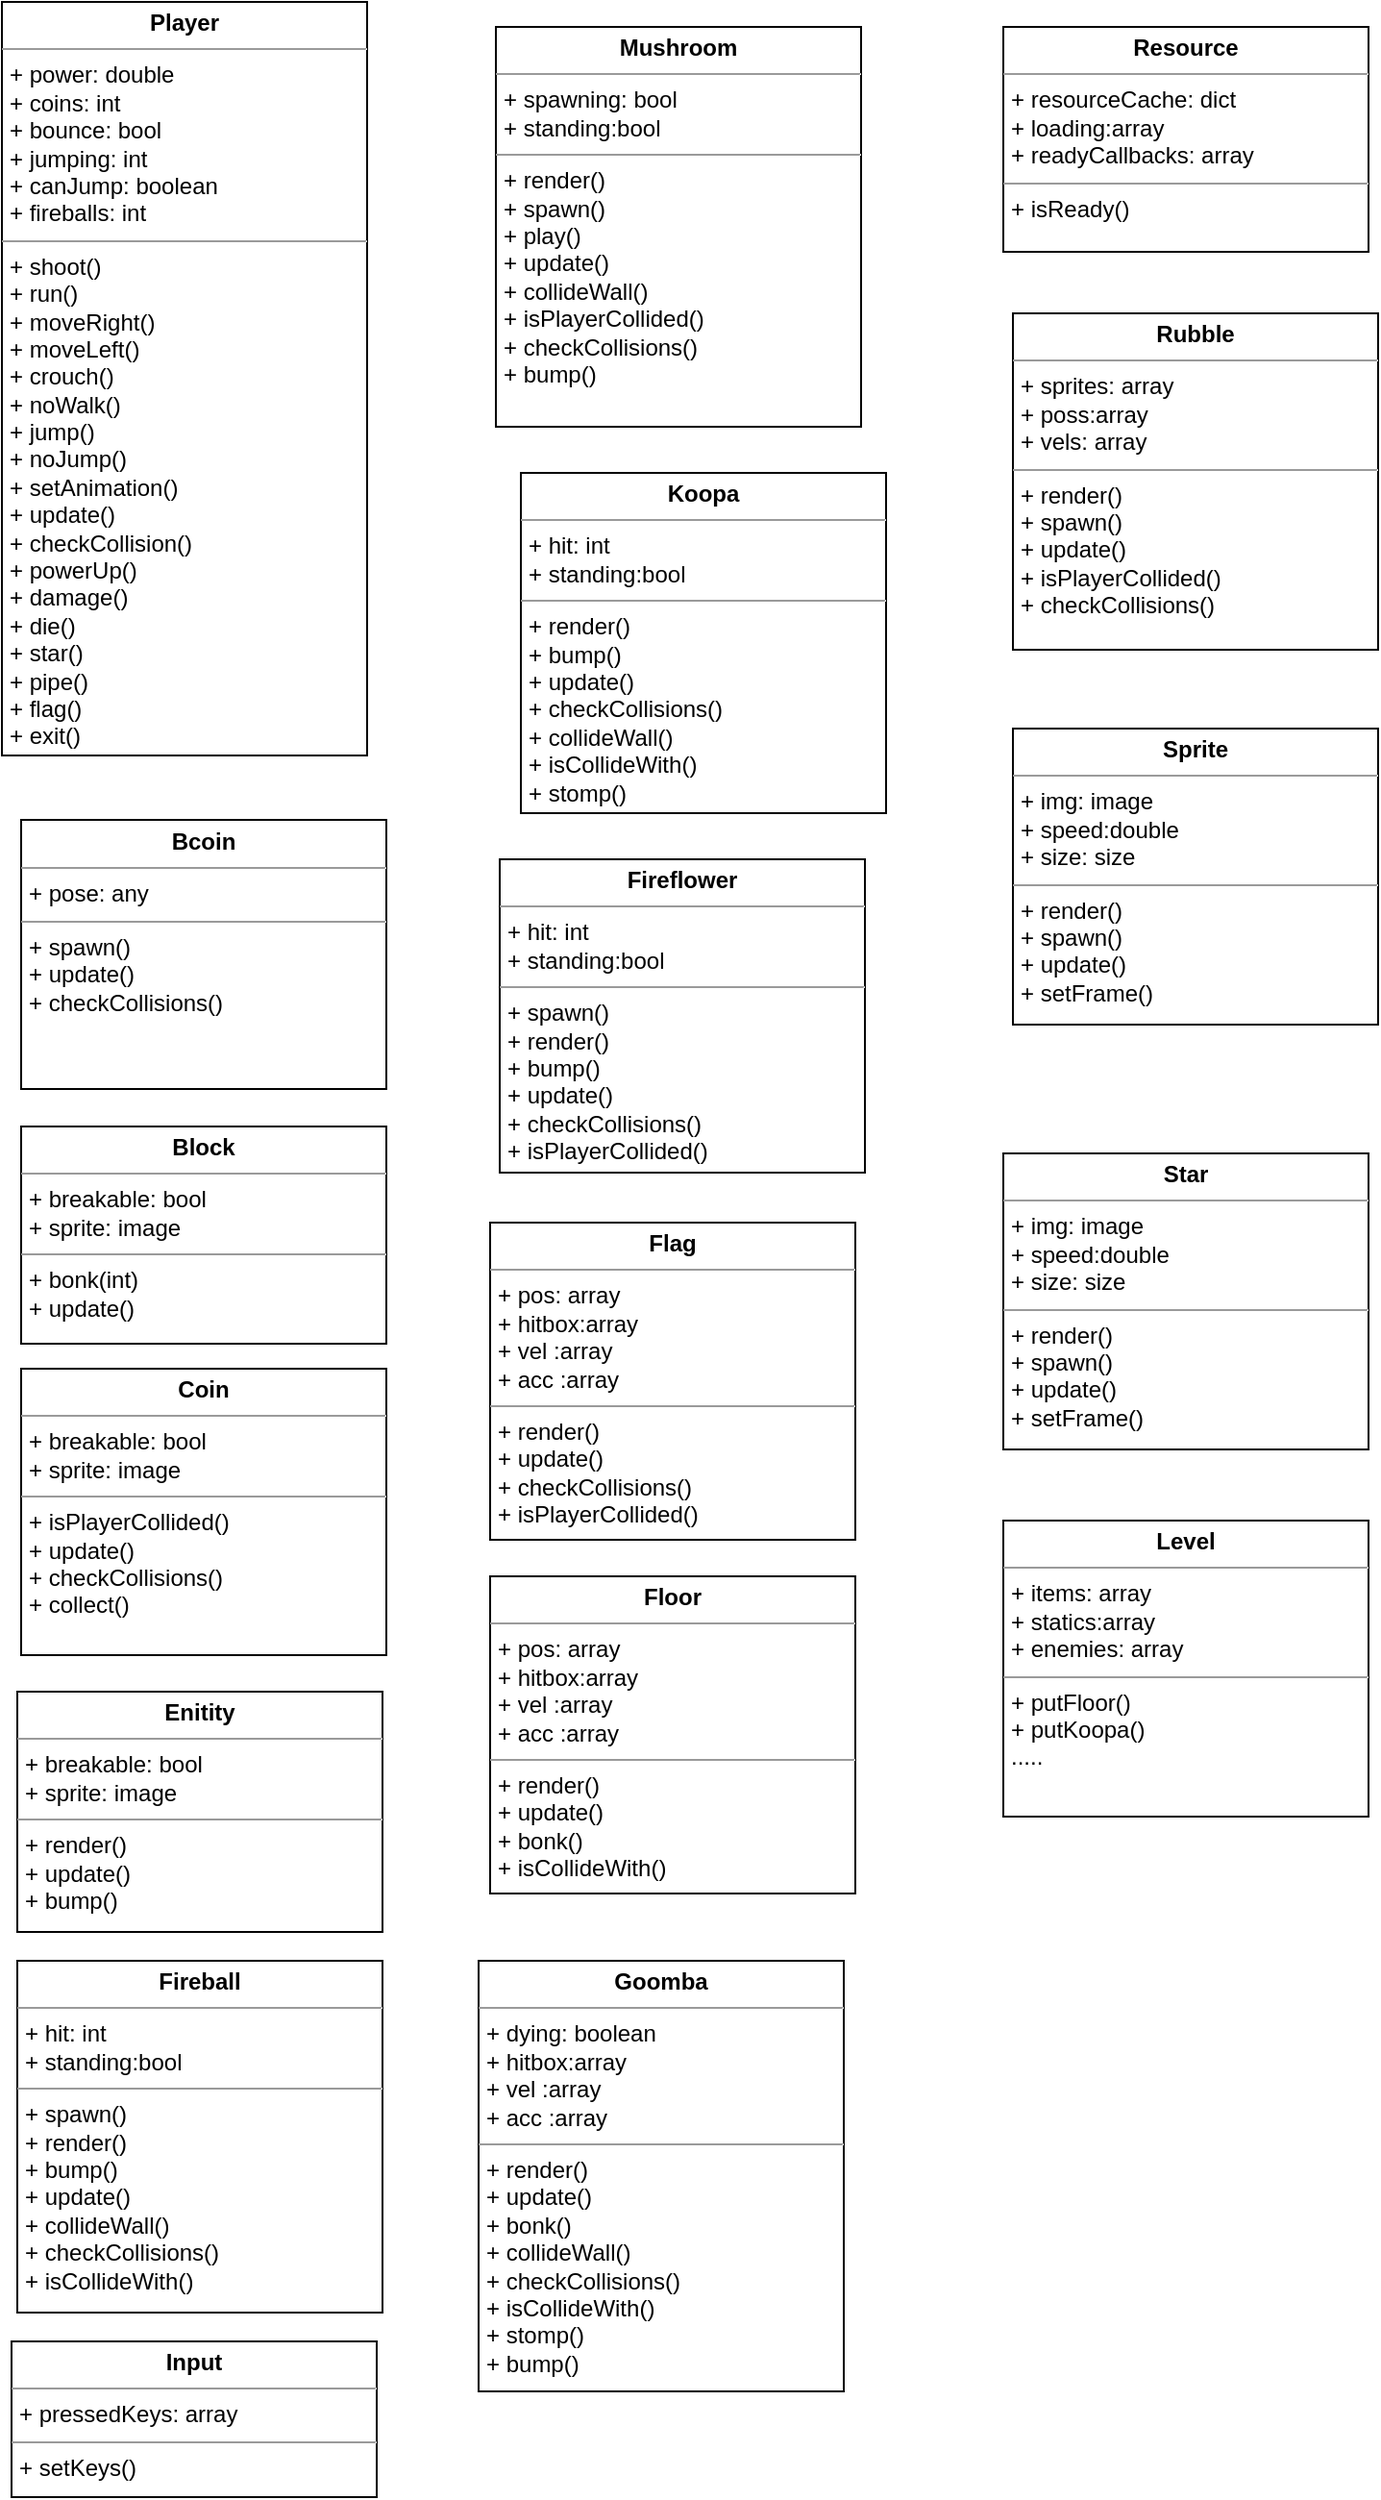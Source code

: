 <mxfile version="15.8.6" type="github">
  <diagram name="Page-1" id="c4acf3e9-155e-7222-9cf6-157b1a14988f">
    <mxGraphModel dx="458" dy="467" grid="0" gridSize="10" guides="1" tooltips="1" connect="1" arrows="1" fold="1" page="1" pageScale="1" pageWidth="850" pageHeight="1100" background="none" math="0" shadow="0">
      <root>
        <mxCell id="0" />
        <mxCell id="1" parent="0" />
        <mxCell id="5d2195bd80daf111-12" value="&lt;p style=&quot;margin: 0px ; margin-top: 4px ; text-align: center&quot;&gt;&lt;b&gt;Block&lt;/b&gt;&lt;/p&gt;&lt;hr size=&quot;1&quot;&gt;&lt;p style=&quot;margin: 0px ; margin-left: 4px&quot;&gt;+ breakable: bool&lt;br&gt;+ sprite: image&lt;/p&gt;&lt;hr size=&quot;1&quot;&gt;&lt;p style=&quot;margin: 0px ; margin-left: 4px&quot;&gt;+ bonk(int)&lt;br&gt;+ update()&lt;/p&gt;" style="verticalAlign=top;align=left;overflow=fill;fontSize=12;fontFamily=Helvetica;html=1;rounded=0;shadow=0;comic=0;labelBackgroundColor=none;strokeWidth=1" parent="1" vertex="1">
          <mxGeometry x="60" y="651" width="190" height="113" as="geometry" />
        </mxCell>
        <mxCell id="5d2195bd80daf111-18" value="&lt;p style=&quot;margin: 0px ; margin-top: 4px ; text-align: center&quot;&gt;&lt;b&gt;Player&lt;/b&gt;&lt;/p&gt;&lt;hr size=&quot;1&quot;&gt;&lt;p style=&quot;margin: 0px ; margin-left: 4px&quot;&gt;+ power: double&lt;br&gt;+ coins: int&lt;/p&gt;&lt;p style=&quot;margin: 0px ; margin-left: 4px&quot;&gt;+ bounce: bool&lt;/p&gt;&lt;p style=&quot;margin: 0px ; margin-left: 4px&quot;&gt;+ jumping: int&lt;/p&gt;&lt;p style=&quot;margin: 0px ; margin-left: 4px&quot;&gt;+ canJump: boolean&lt;/p&gt;&lt;p style=&quot;margin: 0px ; margin-left: 4px&quot;&gt;+ fireballs: int&lt;/p&gt;&lt;hr size=&quot;1&quot;&gt;&lt;p style=&quot;margin: 0px ; margin-left: 4px&quot;&gt;+ shoot()&lt;br&gt;+ run()&lt;/p&gt;&lt;p style=&quot;margin: 0px ; margin-left: 4px&quot;&gt;+ moveRight()&lt;/p&gt;&lt;p style=&quot;margin: 0px ; margin-left: 4px&quot;&gt;+ moveLeft()&lt;/p&gt;&lt;p style=&quot;margin: 0px ; margin-left: 4px&quot;&gt;+ crouch()&lt;/p&gt;&lt;p style=&quot;margin: 0px ; margin-left: 4px&quot;&gt;+ noWalk()&lt;/p&gt;&lt;p style=&quot;margin: 0px ; margin-left: 4px&quot;&gt;+ jump()&lt;/p&gt;&lt;p style=&quot;margin: 0px ; margin-left: 4px&quot;&gt;+ noJump()&lt;/p&gt;&lt;p style=&quot;margin: 0px ; margin-left: 4px&quot;&gt;+ setAnimation()&lt;/p&gt;&lt;p style=&quot;margin: 0px ; margin-left: 4px&quot;&gt;+ update()&lt;/p&gt;&lt;p style=&quot;margin: 0px ; margin-left: 4px&quot;&gt;+ checkCollision()&lt;/p&gt;&lt;p style=&quot;margin: 0px ; margin-left: 4px&quot;&gt;+ powerUp()&lt;/p&gt;&lt;p style=&quot;margin: 0px ; margin-left: 4px&quot;&gt;+ damage()&lt;/p&gt;&lt;p style=&quot;margin: 0px ; margin-left: 4px&quot;&gt;+ die()&lt;/p&gt;&lt;p style=&quot;margin: 0px ; margin-left: 4px&quot;&gt;+ star()&lt;/p&gt;&lt;p style=&quot;margin: 0px ; margin-left: 4px&quot;&gt;+ pipe()&lt;/p&gt;&lt;p style=&quot;margin: 0px ; margin-left: 4px&quot;&gt;+ flag()&lt;/p&gt;&lt;p style=&quot;margin: 0px ; margin-left: 4px&quot;&gt;+ exit()&lt;/p&gt;" style="verticalAlign=top;align=left;overflow=fill;fontSize=12;fontFamily=Helvetica;html=1;rounded=0;shadow=0;comic=0;labelBackgroundColor=none;strokeWidth=1" parent="1" vertex="1">
          <mxGeometry x="50" y="66" width="190" height="392" as="geometry" />
        </mxCell>
        <mxCell id="5d2195bd80daf111-20" value="&lt;p style=&quot;margin: 0px ; margin-top: 4px ; text-align: center&quot;&gt;&lt;b&gt;Bcoin&lt;/b&gt;&lt;/p&gt;&lt;hr size=&quot;1&quot;&gt;&lt;p style=&quot;margin: 0px ; margin-left: 4px&quot;&gt;+ pose: any&lt;br&gt;&lt;/p&gt;&lt;hr size=&quot;1&quot;&gt;&lt;p style=&quot;margin: 0px ; margin-left: 4px&quot;&gt;+ spawn()&lt;br&gt;+ update()&lt;/p&gt;&lt;p style=&quot;margin: 0px ; margin-left: 4px&quot;&gt;+ checkCollisions()&lt;/p&gt;" style="verticalAlign=top;align=left;overflow=fill;fontSize=12;fontFamily=Helvetica;html=1;rounded=0;shadow=0;comic=0;labelBackgroundColor=none;strokeWidth=1" parent="1" vertex="1">
          <mxGeometry x="60" y="491.5" width="190" height="140" as="geometry" />
        </mxCell>
        <mxCell id="A2jMVZu25_kf1PSRL1H_-4" value="&lt;p style=&quot;margin: 0px ; margin-top: 4px ; text-align: center&quot;&gt;&lt;b&gt;Coin&lt;/b&gt;&lt;/p&gt;&lt;hr size=&quot;1&quot;&gt;&lt;p style=&quot;margin: 0px ; margin-left: 4px&quot;&gt;+ breakable: bool&lt;br&gt;+ sprite: image&lt;/p&gt;&lt;hr size=&quot;1&quot;&gt;&lt;p style=&quot;margin: 0px ; margin-left: 4px&quot;&gt;+ isPlayerCollided()&lt;br&gt;+ update()&lt;/p&gt;&lt;p style=&quot;margin: 0px ; margin-left: 4px&quot;&gt;+ checkCollisions()&lt;/p&gt;&lt;p style=&quot;margin: 0px ; margin-left: 4px&quot;&gt;+ collect()&lt;/p&gt;" style="verticalAlign=top;align=left;overflow=fill;fontSize=12;fontFamily=Helvetica;html=1;rounded=0;shadow=0;comic=0;labelBackgroundColor=none;strokeWidth=1" vertex="1" parent="1">
          <mxGeometry x="60" y="777" width="190" height="149" as="geometry" />
        </mxCell>
        <mxCell id="A2jMVZu25_kf1PSRL1H_-5" value="&lt;p style=&quot;margin: 0px ; margin-top: 4px ; text-align: center&quot;&gt;&lt;b&gt;Enitity&lt;/b&gt;&lt;/p&gt;&lt;hr size=&quot;1&quot;&gt;&lt;p style=&quot;margin: 0px ; margin-left: 4px&quot;&gt;+ breakable: bool&lt;br&gt;+ sprite: image&lt;/p&gt;&lt;hr size=&quot;1&quot;&gt;&lt;p style=&quot;margin: 0px ; margin-left: 4px&quot;&gt;+ render()&lt;br&gt;+ update()&lt;/p&gt;&lt;p style=&quot;margin: 0px ; margin-left: 4px&quot;&gt;+ bump()&lt;/p&gt;" style="verticalAlign=top;align=left;overflow=fill;fontSize=12;fontFamily=Helvetica;html=1;rounded=0;shadow=0;comic=0;labelBackgroundColor=none;strokeWidth=1" vertex="1" parent="1">
          <mxGeometry x="58" y="945" width="190" height="125" as="geometry" />
        </mxCell>
        <mxCell id="A2jMVZu25_kf1PSRL1H_-6" value="&lt;p style=&quot;margin: 0px ; margin-top: 4px ; text-align: center&quot;&gt;&lt;b&gt;Fireball&lt;/b&gt;&lt;/p&gt;&lt;hr size=&quot;1&quot;&gt;&lt;p style=&quot;margin: 0px ; margin-left: 4px&quot;&gt;+ hit: int&lt;br&gt;+ standing:bool&lt;/p&gt;&lt;hr size=&quot;1&quot;&gt;&lt;p style=&quot;margin: 0px ; margin-left: 4px&quot;&gt;+ spawn()&lt;br&gt;+ render()&lt;/p&gt;&lt;p style=&quot;margin: 0px ; margin-left: 4px&quot;&gt;+ bump()&lt;/p&gt;&lt;p style=&quot;margin: 0px ; margin-left: 4px&quot;&gt;+ update()&lt;/p&gt;&lt;p style=&quot;margin: 0px ; margin-left: 4px&quot;&gt;+ collideWall()&lt;/p&gt;&lt;p style=&quot;margin: 0px ; margin-left: 4px&quot;&gt;+ checkCollisions()&lt;/p&gt;&lt;p style=&quot;margin: 0px ; margin-left: 4px&quot;&gt;+ isCollideWith()&lt;/p&gt;" style="verticalAlign=top;align=left;overflow=fill;fontSize=12;fontFamily=Helvetica;html=1;rounded=0;shadow=0;comic=0;labelBackgroundColor=none;strokeWidth=1" vertex="1" parent="1">
          <mxGeometry x="58" y="1085" width="190" height="183" as="geometry" />
        </mxCell>
        <mxCell id="A2jMVZu25_kf1PSRL1H_-7" value="&lt;p style=&quot;margin: 0px ; margin-top: 4px ; text-align: center&quot;&gt;&lt;b&gt;Fireflower&lt;/b&gt;&lt;/p&gt;&lt;hr size=&quot;1&quot;&gt;&lt;p style=&quot;margin: 0px ; margin-left: 4px&quot;&gt;+ hit: int&lt;br&gt;+ standing:bool&lt;/p&gt;&lt;hr size=&quot;1&quot;&gt;&lt;p style=&quot;margin: 0px ; margin-left: 4px&quot;&gt;+ spawn()&lt;br&gt;+ render()&lt;/p&gt;&lt;p style=&quot;margin: 0px ; margin-left: 4px&quot;&gt;+ bump()&lt;/p&gt;&lt;p style=&quot;margin: 0px ; margin-left: 4px&quot;&gt;+ update()&lt;/p&gt;&lt;p style=&quot;margin: 0px ; margin-left: 4px&quot;&gt;+ checkCollisions()&lt;/p&gt;&lt;p style=&quot;margin: 0px ; margin-left: 4px&quot;&gt;+ isPlayerCollided()&lt;/p&gt;" style="verticalAlign=top;align=left;overflow=fill;fontSize=12;fontFamily=Helvetica;html=1;rounded=0;shadow=0;comic=0;labelBackgroundColor=none;strokeWidth=1" vertex="1" parent="1">
          <mxGeometry x="309" y="512" width="190" height="163" as="geometry" />
        </mxCell>
        <mxCell id="A2jMVZu25_kf1PSRL1H_-8" value="&lt;p style=&quot;margin: 0px ; margin-top: 4px ; text-align: center&quot;&gt;&lt;b&gt;Flag&lt;/b&gt;&lt;/p&gt;&lt;hr size=&quot;1&quot;&gt;&lt;p style=&quot;margin: 0px ; margin-left: 4px&quot;&gt;+ pos: array&lt;br&gt;+ hitbox:array&lt;/p&gt;&lt;p style=&quot;margin: 0px ; margin-left: 4px&quot;&gt;+ vel :array&lt;/p&gt;&lt;p style=&quot;margin: 0px ; margin-left: 4px&quot;&gt;+ acc :array&lt;/p&gt;&lt;hr size=&quot;1&quot;&gt;&lt;p style=&quot;margin: 0px ; margin-left: 4px&quot;&gt;+ render()&lt;/p&gt;&lt;p style=&quot;margin: 0px ; margin-left: 4px&quot;&gt;+ update()&lt;/p&gt;&lt;p style=&quot;margin: 0px ; margin-left: 4px&quot;&gt;+ checkCollisions()&lt;/p&gt;&lt;p style=&quot;margin: 0px ; margin-left: 4px&quot;&gt;+ isPlayerCollided()&lt;/p&gt;" style="verticalAlign=top;align=left;overflow=fill;fontSize=12;fontFamily=Helvetica;html=1;rounded=0;shadow=0;comic=0;labelBackgroundColor=none;strokeWidth=1" vertex="1" parent="1">
          <mxGeometry x="304" y="701" width="190" height="165" as="geometry" />
        </mxCell>
        <mxCell id="A2jMVZu25_kf1PSRL1H_-9" value="&lt;p style=&quot;margin: 0px ; margin-top: 4px ; text-align: center&quot;&gt;&lt;b&gt;Floor&lt;/b&gt;&lt;/p&gt;&lt;hr size=&quot;1&quot;&gt;&lt;p style=&quot;margin: 0px ; margin-left: 4px&quot;&gt;+ pos: array&lt;br&gt;+ hitbox:array&lt;/p&gt;&lt;p style=&quot;margin: 0px ; margin-left: 4px&quot;&gt;+ vel :array&lt;/p&gt;&lt;p style=&quot;margin: 0px ; margin-left: 4px&quot;&gt;+ acc :array&lt;/p&gt;&lt;hr size=&quot;1&quot;&gt;&lt;p style=&quot;margin: 0px ; margin-left: 4px&quot;&gt;+ render()&lt;/p&gt;&lt;p style=&quot;margin: 0px ; margin-left: 4px&quot;&gt;+ update()&lt;/p&gt;&lt;p style=&quot;margin: 0px ; margin-left: 4px&quot;&gt;+ bonk()&lt;/p&gt;&lt;p style=&quot;margin: 0px ; margin-left: 4px&quot;&gt;+ isCollideWith()&lt;/p&gt;" style="verticalAlign=top;align=left;overflow=fill;fontSize=12;fontFamily=Helvetica;html=1;rounded=0;shadow=0;comic=0;labelBackgroundColor=none;strokeWidth=1" vertex="1" parent="1">
          <mxGeometry x="304" y="885" width="190" height="165" as="geometry" />
        </mxCell>
        <mxCell id="A2jMVZu25_kf1PSRL1H_-10" value="&lt;p style=&quot;margin: 0px ; margin-top: 4px ; text-align: center&quot;&gt;&lt;b&gt;Goomba&lt;/b&gt;&lt;/p&gt;&lt;hr size=&quot;1&quot;&gt;&lt;p style=&quot;margin: 0px ; margin-left: 4px&quot;&gt;+ dying: boolean&lt;br&gt;+ hitbox:array&lt;/p&gt;&lt;p style=&quot;margin: 0px ; margin-left: 4px&quot;&gt;+ vel :array&lt;/p&gt;&lt;p style=&quot;margin: 0px ; margin-left: 4px&quot;&gt;+ acc :array&lt;/p&gt;&lt;hr size=&quot;1&quot;&gt;&lt;p style=&quot;margin: 0px ; margin-left: 4px&quot;&gt;+ render()&lt;/p&gt;&lt;p style=&quot;margin: 0px ; margin-left: 4px&quot;&gt;+ update()&lt;/p&gt;&lt;p style=&quot;margin: 0px ; margin-left: 4px&quot;&gt;+ bonk()&lt;/p&gt;&lt;p style=&quot;margin: 0px ; margin-left: 4px&quot;&gt;+ collideWall()&lt;/p&gt;&lt;p style=&quot;margin: 0px ; margin-left: 4px&quot;&gt;+ checkCollisions()&lt;/p&gt;&lt;p style=&quot;margin: 0px ; margin-left: 4px&quot;&gt;+ isCollideWith()&lt;/p&gt;&lt;p style=&quot;margin: 0px ; margin-left: 4px&quot;&gt;+ stomp()&lt;/p&gt;&lt;p style=&quot;margin: 0px ; margin-left: 4px&quot;&gt;+ bump()&lt;/p&gt;" style="verticalAlign=top;align=left;overflow=fill;fontSize=12;fontFamily=Helvetica;html=1;rounded=0;shadow=0;comic=0;labelBackgroundColor=none;strokeWidth=1" vertex="1" parent="1">
          <mxGeometry x="298" y="1085" width="190" height="224" as="geometry" />
        </mxCell>
        <mxCell id="A2jMVZu25_kf1PSRL1H_-11" value="&lt;p style=&quot;margin: 0px ; margin-top: 4px ; text-align: center&quot;&gt;&lt;b&gt;Input&lt;/b&gt;&lt;/p&gt;&lt;hr size=&quot;1&quot;&gt;&lt;p style=&quot;margin: 0px ; margin-left: 4px&quot;&gt;+ pressedKeys: array&lt;br&gt;&lt;/p&gt;&lt;hr size=&quot;1&quot;&gt;&lt;p style=&quot;margin: 0px ; margin-left: 4px&quot;&gt;+ setKeys()&lt;br&gt;&lt;/p&gt;" style="verticalAlign=top;align=left;overflow=fill;fontSize=12;fontFamily=Helvetica;html=1;rounded=0;shadow=0;comic=0;labelBackgroundColor=none;strokeWidth=1" vertex="1" parent="1">
          <mxGeometry x="55" y="1283" width="190" height="81" as="geometry" />
        </mxCell>
        <mxCell id="A2jMVZu25_kf1PSRL1H_-12" value="&lt;p style=&quot;margin: 0px ; margin-top: 4px ; text-align: center&quot;&gt;&lt;b&gt;Koopa&lt;/b&gt;&lt;/p&gt;&lt;hr size=&quot;1&quot;&gt;&lt;p style=&quot;margin: 0px ; margin-left: 4px&quot;&gt;+ hit: int&lt;br&gt;+ standing:bool&lt;/p&gt;&lt;hr size=&quot;1&quot;&gt;&lt;p style=&quot;margin: 0px ; margin-left: 4px&quot;&gt;+ render()&lt;/p&gt;&lt;p style=&quot;margin: 0px ; margin-left: 4px&quot;&gt;+ bump()&lt;/p&gt;&lt;p style=&quot;margin: 0px ; margin-left: 4px&quot;&gt;+ update()&lt;/p&gt;&lt;p style=&quot;margin: 0px ; margin-left: 4px&quot;&gt;+ checkCollisions()&lt;/p&gt;&lt;p style=&quot;margin: 0px ; margin-left: 4px&quot;&gt;+ collideWall()&lt;/p&gt;&lt;p style=&quot;margin: 0px ; margin-left: 4px&quot;&gt;+ isCollideWith()&lt;/p&gt;&lt;p style=&quot;margin: 0px ; margin-left: 4px&quot;&gt;+ stomp()&lt;/p&gt;" style="verticalAlign=top;align=left;overflow=fill;fontSize=12;fontFamily=Helvetica;html=1;rounded=0;shadow=0;comic=0;labelBackgroundColor=none;strokeWidth=1" vertex="1" parent="1">
          <mxGeometry x="320" y="311" width="190" height="177" as="geometry" />
        </mxCell>
        <mxCell id="A2jMVZu25_kf1PSRL1H_-13" value="&lt;p style=&quot;margin: 0px ; margin-top: 4px ; text-align: center&quot;&gt;&lt;b&gt;Mushroom&lt;/b&gt;&lt;/p&gt;&lt;hr size=&quot;1&quot;&gt;&lt;p style=&quot;margin: 0px ; margin-left: 4px&quot;&gt;+ spawning: bool&lt;br&gt;+ standing:bool&lt;/p&gt;&lt;hr size=&quot;1&quot;&gt;&lt;p style=&quot;margin: 0px ; margin-left: 4px&quot;&gt;+ render()&lt;/p&gt;&lt;p style=&quot;margin: 0px ; margin-left: 4px&quot;&gt;+ spawn()&lt;/p&gt;&lt;p style=&quot;margin: 0px ; margin-left: 4px&quot;&gt;+ play()&lt;/p&gt;&lt;p style=&quot;margin: 0px ; margin-left: 4px&quot;&gt;+ update()&lt;/p&gt;&lt;p style=&quot;margin: 0px ; margin-left: 4px&quot;&gt;+ collideWall()&lt;/p&gt;&lt;p style=&quot;margin: 0px ; margin-left: 4px&quot;&gt;+ isPlayerCollided()&lt;/p&gt;&lt;p style=&quot;margin: 0px ; margin-left: 4px&quot;&gt;+ checkCollisions()&lt;/p&gt;&lt;p style=&quot;margin: 0px ; margin-left: 4px&quot;&gt;+ bump()&lt;/p&gt;" style="verticalAlign=top;align=left;overflow=fill;fontSize=12;fontFamily=Helvetica;html=1;rounded=0;shadow=0;comic=0;labelBackgroundColor=none;strokeWidth=1" vertex="1" parent="1">
          <mxGeometry x="307" y="79" width="190" height="208" as="geometry" />
        </mxCell>
        <mxCell id="A2jMVZu25_kf1PSRL1H_-14" value="&lt;p style=&quot;margin: 0px ; margin-top: 4px ; text-align: center&quot;&gt;&lt;b&gt;Resource&lt;/b&gt;&lt;/p&gt;&lt;hr size=&quot;1&quot;&gt;&lt;p style=&quot;margin: 0px ; margin-left: 4px&quot;&gt;+ resourceCache: dict&lt;/p&gt;&lt;p style=&quot;margin: 0px ; margin-left: 4px&quot;&gt;+ loading:array&lt;/p&gt;&lt;p style=&quot;margin: 0px ; margin-left: 4px&quot;&gt;+ readyCallbacks: array&lt;/p&gt;&lt;hr size=&quot;1&quot;&gt;&lt;p style=&quot;margin: 0px ; margin-left: 4px&quot;&gt;+ isReady()&lt;/p&gt;" style="verticalAlign=top;align=left;overflow=fill;fontSize=12;fontFamily=Helvetica;html=1;rounded=0;shadow=0;comic=0;labelBackgroundColor=none;strokeWidth=1" vertex="1" parent="1">
          <mxGeometry x="571" y="79" width="190" height="117" as="geometry" />
        </mxCell>
        <mxCell id="A2jMVZu25_kf1PSRL1H_-15" value="&lt;p style=&quot;margin: 0px ; margin-top: 4px ; text-align: center&quot;&gt;&lt;b&gt;Rubble&lt;/b&gt;&lt;/p&gt;&lt;hr size=&quot;1&quot;&gt;&lt;p style=&quot;margin: 0px ; margin-left: 4px&quot;&gt;+ sprites: array&lt;br&gt;+ poss:array&lt;/p&gt;&lt;p style=&quot;margin: 0px ; margin-left: 4px&quot;&gt;+ vels: array&lt;/p&gt;&lt;hr size=&quot;1&quot;&gt;&lt;p style=&quot;margin: 0px ; margin-left: 4px&quot;&gt;+ render()&lt;/p&gt;&lt;p style=&quot;margin: 0px ; margin-left: 4px&quot;&gt;+ spawn()&lt;/p&gt;&lt;p style=&quot;margin: 0px ; margin-left: 4px&quot;&gt;&lt;span&gt;+ update()&lt;/span&gt;&lt;/p&gt;&lt;p style=&quot;margin: 0px ; margin-left: 4px&quot;&gt;+ isPlayerCollided()&lt;/p&gt;&lt;p style=&quot;margin: 0px ; margin-left: 4px&quot;&gt;+ checkCollisions()&lt;/p&gt;" style="verticalAlign=top;align=left;overflow=fill;fontSize=12;fontFamily=Helvetica;html=1;rounded=0;shadow=0;comic=0;labelBackgroundColor=none;strokeWidth=1" vertex="1" parent="1">
          <mxGeometry x="576" y="228" width="190" height="175" as="geometry" />
        </mxCell>
        <mxCell id="A2jMVZu25_kf1PSRL1H_-16" value="&lt;p style=&quot;margin: 0px ; margin-top: 4px ; text-align: center&quot;&gt;&lt;b&gt;Sprite&lt;/b&gt;&lt;/p&gt;&lt;hr size=&quot;1&quot;&gt;&lt;p style=&quot;margin: 0px ; margin-left: 4px&quot;&gt;+ img: image&lt;br&gt;+ speed:double&lt;/p&gt;&lt;p style=&quot;margin: 0px ; margin-left: 4px&quot;&gt;+ size: size&lt;/p&gt;&lt;hr size=&quot;1&quot;&gt;&lt;p style=&quot;margin: 0px ; margin-left: 4px&quot;&gt;+ render()&lt;/p&gt;&lt;p style=&quot;margin: 0px ; margin-left: 4px&quot;&gt;+ spawn()&lt;/p&gt;&lt;p style=&quot;margin: 0px ; margin-left: 4px&quot;&gt;&lt;span&gt;+ update()&lt;/span&gt;&lt;/p&gt;&lt;p style=&quot;margin: 0px ; margin-left: 4px&quot;&gt;+ setFrame()&lt;/p&gt;" style="verticalAlign=top;align=left;overflow=fill;fontSize=12;fontFamily=Helvetica;html=1;rounded=0;shadow=0;comic=0;labelBackgroundColor=none;strokeWidth=1" vertex="1" parent="1">
          <mxGeometry x="576" y="444" width="190" height="154" as="geometry" />
        </mxCell>
        <mxCell id="A2jMVZu25_kf1PSRL1H_-17" value="&lt;p style=&quot;margin: 0px ; margin-top: 4px ; text-align: center&quot;&gt;&lt;b&gt;Star&lt;/b&gt;&lt;/p&gt;&lt;hr size=&quot;1&quot;&gt;&lt;p style=&quot;margin: 0px ; margin-left: 4px&quot;&gt;+ img: image&lt;br&gt;+ speed:double&lt;/p&gt;&lt;p style=&quot;margin: 0px ; margin-left: 4px&quot;&gt;+ size: size&lt;/p&gt;&lt;hr size=&quot;1&quot;&gt;&lt;p style=&quot;margin: 0px ; margin-left: 4px&quot;&gt;+ render()&lt;/p&gt;&lt;p style=&quot;margin: 0px ; margin-left: 4px&quot;&gt;+ spawn()&lt;/p&gt;&lt;p style=&quot;margin: 0px ; margin-left: 4px&quot;&gt;&lt;span&gt;+ update()&lt;/span&gt;&lt;/p&gt;&lt;p style=&quot;margin: 0px ; margin-left: 4px&quot;&gt;+ setFrame()&lt;/p&gt;" style="verticalAlign=top;align=left;overflow=fill;fontSize=12;fontFamily=Helvetica;html=1;rounded=0;shadow=0;comic=0;labelBackgroundColor=none;strokeWidth=1" vertex="1" parent="1">
          <mxGeometry x="571" y="665" width="190" height="154" as="geometry" />
        </mxCell>
        <mxCell id="A2jMVZu25_kf1PSRL1H_-18" value="&lt;p style=&quot;margin: 0px ; margin-top: 4px ; text-align: center&quot;&gt;&lt;b&gt;Level&lt;/b&gt;&lt;/p&gt;&lt;hr size=&quot;1&quot;&gt;&lt;p style=&quot;margin: 0px ; margin-left: 4px&quot;&gt;+ items: array&lt;br&gt;+ statics:array&lt;/p&gt;&lt;p style=&quot;margin: 0px ; margin-left: 4px&quot;&gt;+ enemies: array&lt;/p&gt;&lt;hr size=&quot;1&quot;&gt;&lt;p style=&quot;margin: 0px ; margin-left: 4px&quot;&gt;+ putFloor()&lt;/p&gt;&lt;p style=&quot;margin: 0px ; margin-left: 4px&quot;&gt;+ putKoopa()&lt;/p&gt;&lt;p style=&quot;margin: 0px ; margin-left: 4px&quot;&gt;.....&lt;/p&gt;" style="verticalAlign=top;align=left;overflow=fill;fontSize=12;fontFamily=Helvetica;html=1;rounded=0;shadow=0;comic=0;labelBackgroundColor=none;strokeWidth=1" vertex="1" parent="1">
          <mxGeometry x="571" y="856" width="190" height="154" as="geometry" />
        </mxCell>
      </root>
    </mxGraphModel>
  </diagram>
</mxfile>
